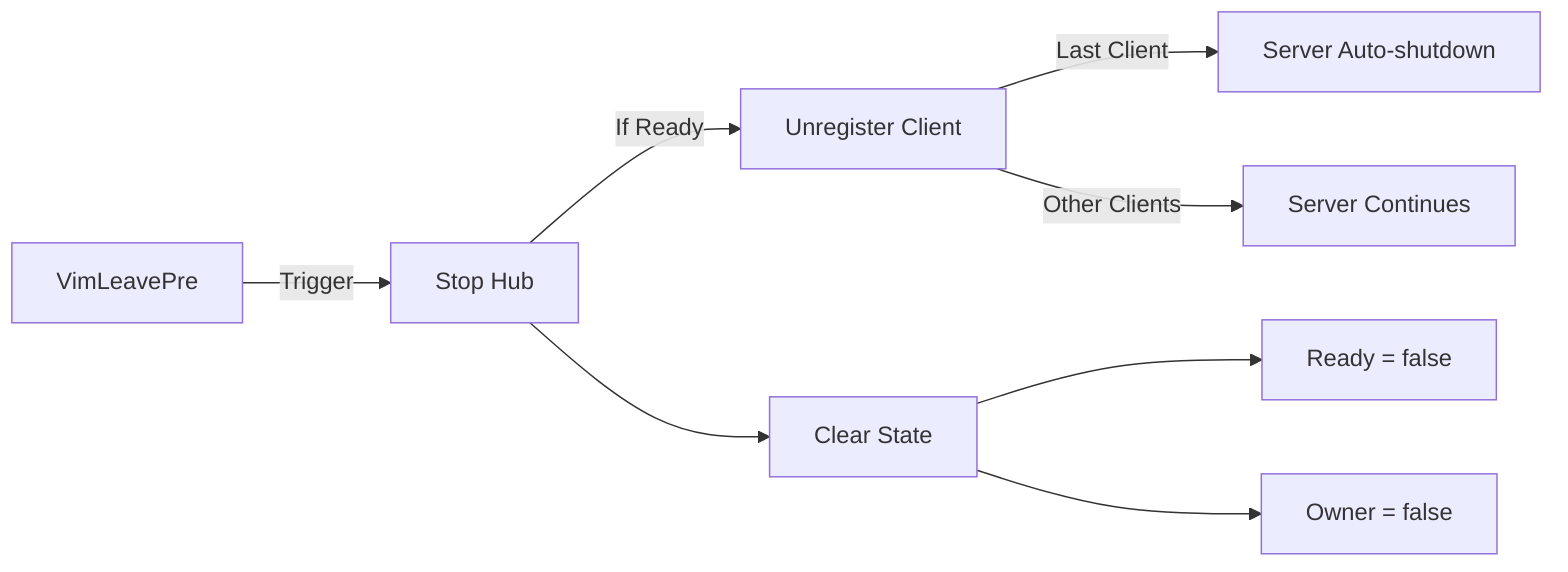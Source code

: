 flowchart LR
    A[VimLeavePre] -->|Trigger| B[Stop Hub]
    B -->|If Ready| C[Unregister Client]
    C -->|Last Client| D[Server Auto-shutdown]
    C -->|Other Clients| E[Server Continues]
    B --> F[Clear State]
    F --> G[Ready = false]
    F --> H[Owner = false]